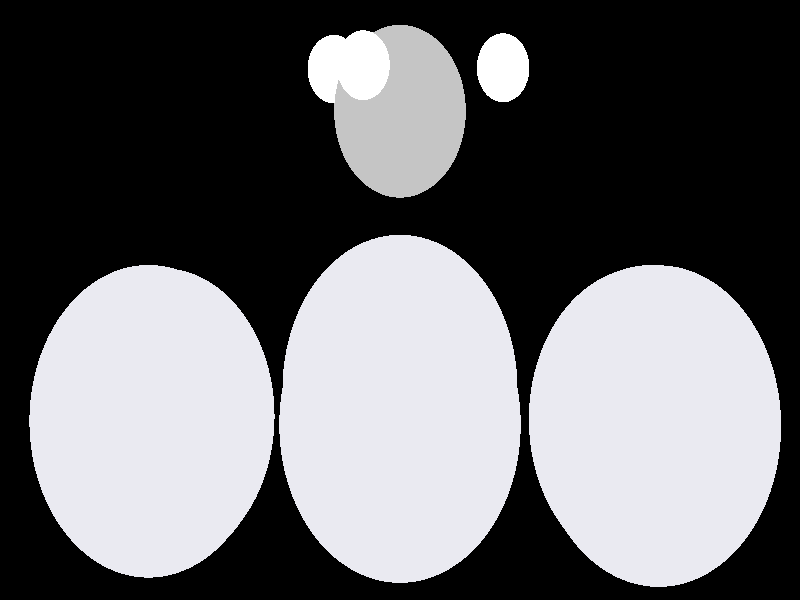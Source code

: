 #include "colors.inc"
#include "finish.inc"

global_settings {assumed_gamma 1 max_trace_level 6}
background {color White transmit 1.0}
camera {perspective
  right -7.58*x up 4.33*y
  direction 100.00*z
  location <0,0,100.00> look_at <0,0,0>}


light_source {<  2.00,   3.00,  40.00> color White
  area_light <0.70, 0, 0>, <0, 0.70, 0>, 3, 3
  adaptive 1 jitter}
// no fog
#declare simple = finish {phong 0.7}
#declare pale = finish {ambient 0.5 diffuse 0.85 roughness 0.001 specular 0.200 }
#declare intermediate = finish {ambient 0.3 diffuse 0.6 specular 0.1 roughness 0.04}
#declare vmd = finish {ambient 0.0 diffuse 0.65 phong 0.1 phong_size 40.0 specular 0.5 }
#declare jmol = finish {ambient 0.2 diffuse 0.6 specular 1 roughness 0.001 metallic}
#declare ase2 = finish {ambient 0.05 brilliance 3 diffuse 0.6 metallic specular 0.7 roughness 0.04 reflection 0.15}
#declare ase3 = finish {ambient 0.15 brilliance 2 diffuse 0.6 metallic specular 1.0 roughness 0.001 reflection 0.0}
#declare glass = finish {ambient 0.05 diffuse 0.3 specular 1.0 roughness 0.001}
#declare glass2 = finish {ambient 0.01 diffuse 0.3 specular 1.0 reflection 0.25 roughness 0.001}
#declare Rcell = 0.050;
#declare Rbond = 0.100;

#macro atom(LOC, R, COL, TRANS, FIN)
  sphere{LOC, R texture{pigment{color COL transmit TRANS} finish{FIN}}}
#end
#macro constrain(LOC, R, COL, TRANS FIN)
union{torus{R, Rcell rotate 45*z texture{pigment{color COL transmit TRANS} finish{FIN}}}
     torus{R, Rcell rotate -45*z texture{pigment{color COL transmit TRANS} finish{FIN}}}
     translate LOC}
#end

// no cell vertices
atom(< -2.45,  -0.91,  -8.49>, 1.16, rgb <0.82, 0.82, 0.88>, 0.0, ase3) // #0
atom(< -2.45,  -0.91,  -5.66>, 1.16, rgb <0.82, 0.82, 0.88>, 0.0, ase3) // #1
atom(< -2.45,  -0.90,  -2.83>, 1.16, rgb <0.82, 0.82, 0.88>, 0.0, ase3) // #2
atom(< -0.00,  -0.90,  -7.07>, 1.16, rgb <0.82, 0.82, 0.88>, 0.0, ase3) // #3
atom(<  0.00,  -0.67,  -4.24>, 1.16, rgb <0.82, 0.82, 0.88>, 0.0, ase3) // #4
atom(< -0.00,  -0.91,  -1.41>, 1.16, rgb <0.82, 0.82, 0.88>, 0.0, ase3) // #5
atom(<  2.45,  -0.91,  -5.66>, 1.16, rgb <0.82, 0.82, 0.88>, 0.0, ase3) // #6
atom(<  2.45,  -0.90,  -2.83>, 1.16, rgb <0.82, 0.82, 0.88>, 0.0, ase3) // #7
atom(<  2.45,  -0.91,   0.00>, 1.16, rgb <0.82, 0.82, 0.88>, 0.0, ase3) // #8
atom(< -0.00,   1.42,  -4.24>, 0.65, rgb <0.56, 0.56, 0.56>, 0.0, ase3) // #9
atom(< -0.66,   1.75,  -5.04>, 0.26, rgb <1.00, 1.00, 1.00>, 0.0, ase3) // #10
atom(< -0.36,   1.75,  -3.27>, 0.26, rgb <1.00, 1.00, 1.00>, 0.0, ase3) // #11
atom(<  1.02,   1.75,  -4.41>, 0.26, rgb <1.00, 1.00, 1.00>, 0.0, ase3) // #12

// no constraints
